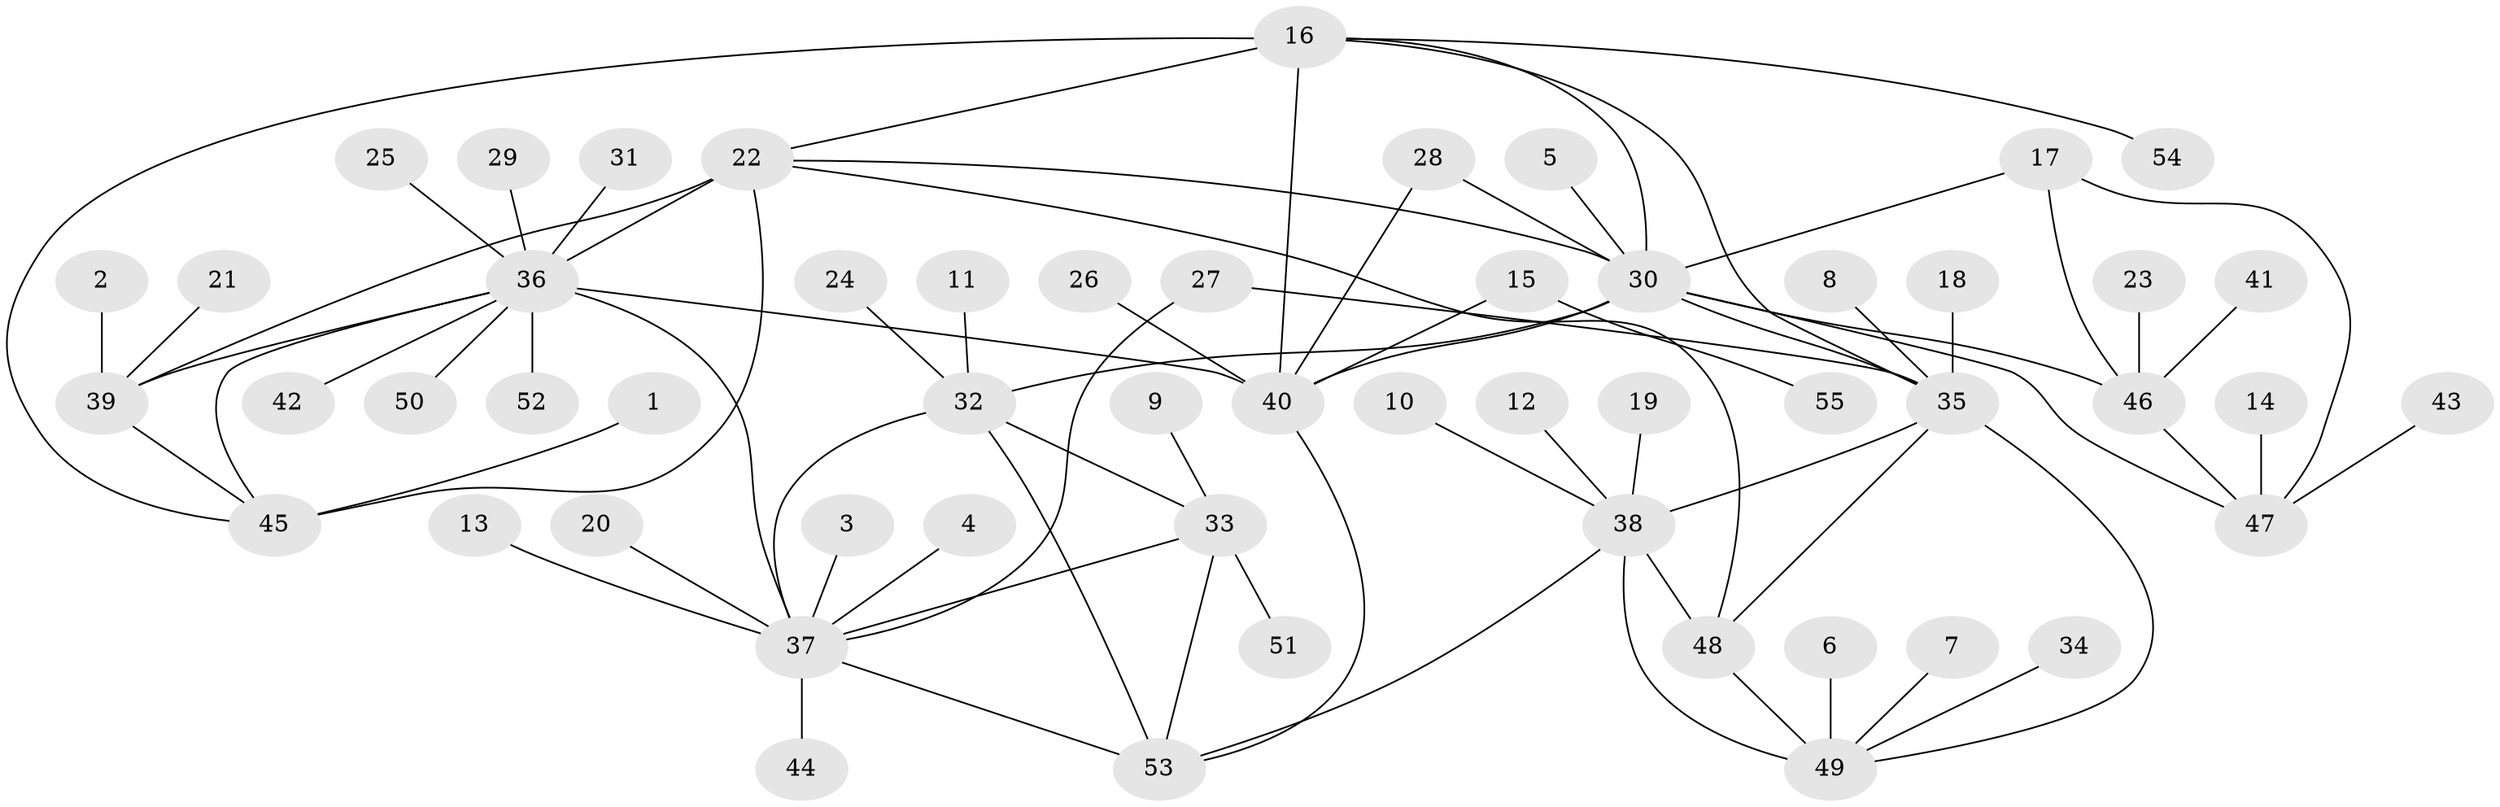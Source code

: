 // original degree distribution, {7: 0.045871559633027525, 5: 0.045871559633027525, 13: 0.009174311926605505, 8: 0.027522935779816515, 11: 0.009174311926605505, 6: 0.045871559633027525, 4: 0.009174311926605505, 10: 0.01834862385321101, 9: 0.01834862385321101, 14: 0.009174311926605505, 3: 0.045871559633027525, 1: 0.5779816513761468, 2: 0.13761467889908258}
// Generated by graph-tools (version 1.1) at 2025/26/03/09/25 03:26:35]
// undirected, 55 vertices, 77 edges
graph export_dot {
graph [start="1"]
  node [color=gray90,style=filled];
  1;
  2;
  3;
  4;
  5;
  6;
  7;
  8;
  9;
  10;
  11;
  12;
  13;
  14;
  15;
  16;
  17;
  18;
  19;
  20;
  21;
  22;
  23;
  24;
  25;
  26;
  27;
  28;
  29;
  30;
  31;
  32;
  33;
  34;
  35;
  36;
  37;
  38;
  39;
  40;
  41;
  42;
  43;
  44;
  45;
  46;
  47;
  48;
  49;
  50;
  51;
  52;
  53;
  54;
  55;
  1 -- 45 [weight=1.0];
  2 -- 39 [weight=1.0];
  3 -- 37 [weight=1.0];
  4 -- 37 [weight=1.0];
  5 -- 30 [weight=1.0];
  6 -- 49 [weight=1.0];
  7 -- 49 [weight=1.0];
  8 -- 35 [weight=1.0];
  9 -- 33 [weight=1.0];
  10 -- 38 [weight=1.0];
  11 -- 32 [weight=1.0];
  12 -- 38 [weight=1.0];
  13 -- 37 [weight=1.0];
  14 -- 47 [weight=1.0];
  15 -- 40 [weight=1.0];
  15 -- 55 [weight=1.0];
  16 -- 22 [weight=1.0];
  16 -- 30 [weight=3.0];
  16 -- 35 [weight=1.0];
  16 -- 40 [weight=5.0];
  16 -- 45 [weight=1.0];
  16 -- 54 [weight=1.0];
  17 -- 30 [weight=1.0];
  17 -- 46 [weight=1.0];
  17 -- 47 [weight=2.0];
  18 -- 35 [weight=1.0];
  19 -- 38 [weight=1.0];
  20 -- 37 [weight=1.0];
  21 -- 39 [weight=1.0];
  22 -- 30 [weight=1.0];
  22 -- 36 [weight=2.0];
  22 -- 39 [weight=2.0];
  22 -- 45 [weight=2.0];
  22 -- 48 [weight=1.0];
  23 -- 46 [weight=1.0];
  24 -- 32 [weight=1.0];
  25 -- 36 [weight=1.0];
  26 -- 40 [weight=1.0];
  27 -- 35 [weight=1.0];
  27 -- 37 [weight=1.0];
  28 -- 30 [weight=1.0];
  28 -- 40 [weight=1.0];
  29 -- 36 [weight=1.0];
  30 -- 32 [weight=1.0];
  30 -- 35 [weight=1.0];
  30 -- 40 [weight=2.0];
  30 -- 46 [weight=1.0];
  30 -- 47 [weight=2.0];
  31 -- 36 [weight=1.0];
  32 -- 33 [weight=2.0];
  32 -- 37 [weight=2.0];
  32 -- 53 [weight=2.0];
  33 -- 37 [weight=1.0];
  33 -- 51 [weight=1.0];
  33 -- 53 [weight=1.0];
  34 -- 49 [weight=1.0];
  35 -- 38 [weight=1.0];
  35 -- 48 [weight=2.0];
  35 -- 49 [weight=1.0];
  36 -- 37 [weight=1.0];
  36 -- 39 [weight=1.0];
  36 -- 40 [weight=2.0];
  36 -- 42 [weight=1.0];
  36 -- 45 [weight=1.0];
  36 -- 50 [weight=1.0];
  36 -- 52 [weight=1.0];
  37 -- 44 [weight=1.0];
  37 -- 53 [weight=1.0];
  38 -- 48 [weight=2.0];
  38 -- 49 [weight=1.0];
  38 -- 53 [weight=1.0];
  39 -- 45 [weight=1.0];
  40 -- 53 [weight=1.0];
  41 -- 46 [weight=1.0];
  43 -- 47 [weight=1.0];
  46 -- 47 [weight=2.0];
  48 -- 49 [weight=2.0];
}
